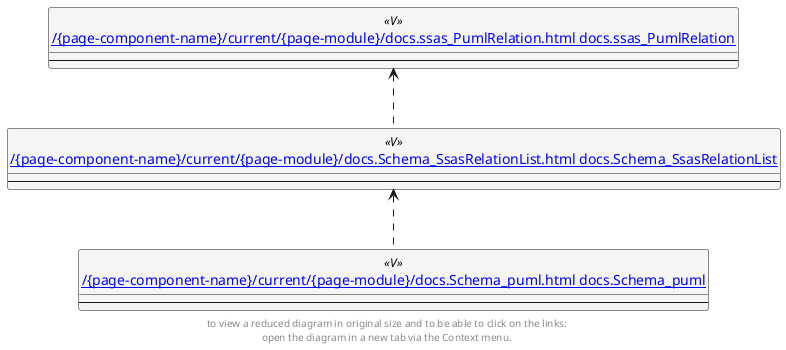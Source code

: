 @startuml
'Left to right direction
top to bottom direction
hide circle
'avoide "." issues:
set namespaceSeparator none


skinparam class {
  BackgroundColor White
  BackgroundColor<<FN>> Yellow
  BackgroundColor<<FS>> Yellow
  BackgroundColor<<FT>> LightGray
  BackgroundColor<<IF>> Yellow
  BackgroundColor<<IS>> Yellow
  BackgroundColor<<P>> Aqua
  BackgroundColor<<PC>> Aqua
  BackgroundColor<<SN>> Yellow
  BackgroundColor<<SO>> SlateBlue
  BackgroundColor<<TF>> LightGray
  BackgroundColor<<TR>> Tomato
  BackgroundColor<<U>> White
  BackgroundColor<<V>> WhiteSmoke
  BackgroundColor<<X>> Aqua
}


entity "[[{site-url}/{page-component-name}/current/{page-module}/docs.Schema_puml.html docs.Schema_puml]]" as docs.Schema_puml << V >> {
  --
}

entity "[[{site-url}/{page-component-name}/current/{page-module}/docs.Schema_SsasRelationList.html docs.Schema_SsasRelationList]]" as docs.Schema_SsasRelationList << V >> {
  --
}

entity "[[{site-url}/{page-component-name}/current/{page-module}/docs.ssas_PumlRelation.html docs.ssas_PumlRelation]]" as docs.ssas_PumlRelation << V >> {
  --
}

docs.Schema_SsasRelationList <.. docs.Schema_puml
docs.ssas_PumlRelation <.. docs.Schema_SsasRelationList
footer
to view a reduced diagram in original size and to be able to click on the links:
open the diagram in a new tab via the Context menu.
end footer

@enduml


